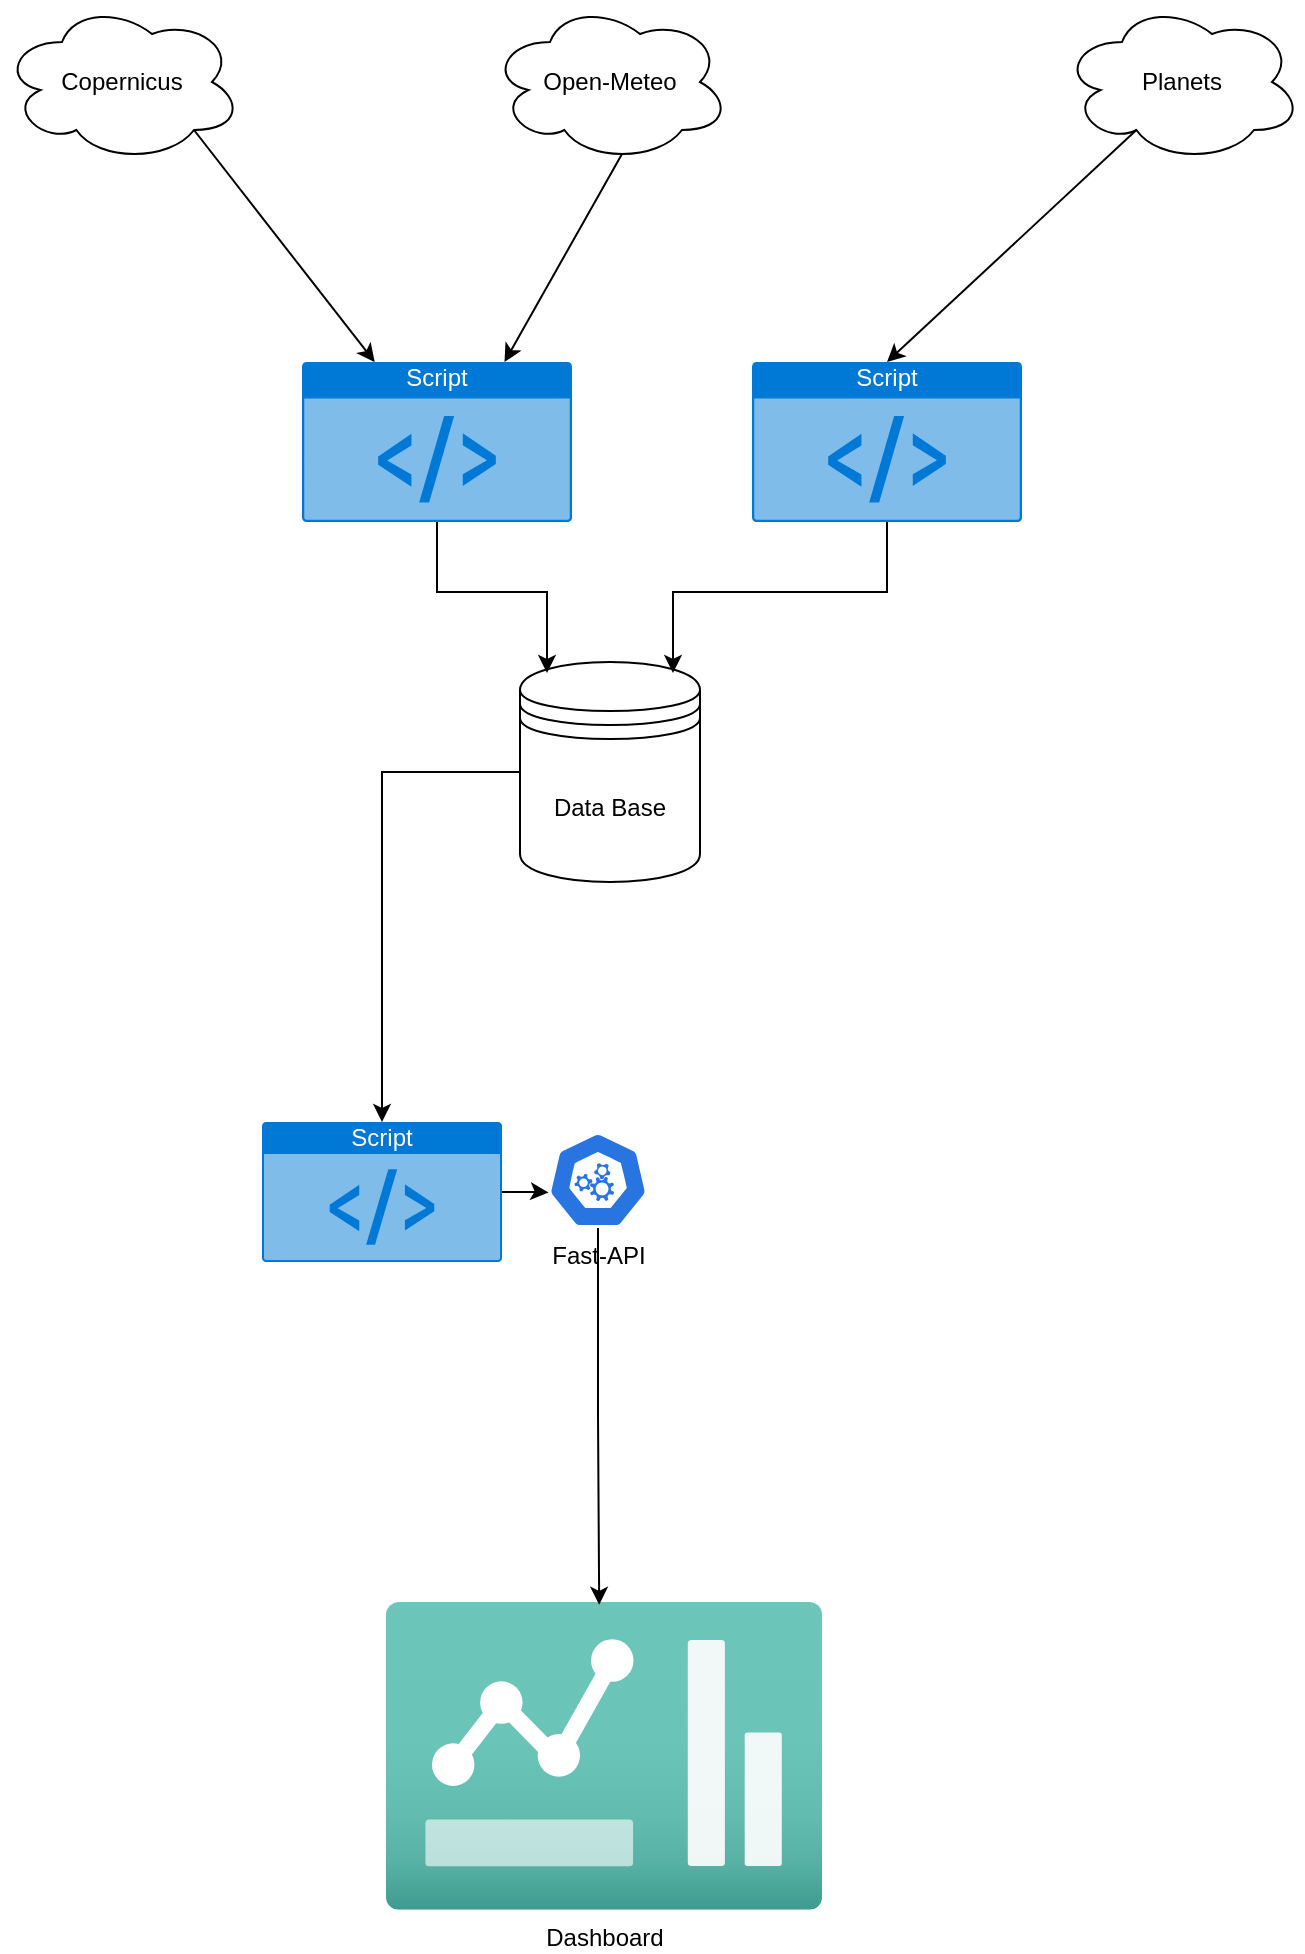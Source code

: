 <mxfile version="26.0.16">
  <diagram name="Page-1" id="UUehD9aWSnuwTe40TjLH">
    <mxGraphModel dx="1201" dy="811" grid="1" gridSize="10" guides="1" tooltips="1" connect="1" arrows="1" fold="1" page="1" pageScale="1" pageWidth="827" pageHeight="1169" math="0" shadow="0">
      <root>
        <mxCell id="0" />
        <mxCell id="1" parent="0" />
        <mxCell id="QwERv-JLXGNQ3NGBqYkT-1" value="Copernicus" style="ellipse;shape=cloud;whiteSpace=wrap;html=1;" vertex="1" parent="1">
          <mxGeometry x="110" y="40" width="120" height="80" as="geometry" />
        </mxCell>
        <mxCell id="QwERv-JLXGNQ3NGBqYkT-2" value="Open-Meteo" style="ellipse;shape=cloud;whiteSpace=wrap;html=1;" vertex="1" parent="1">
          <mxGeometry x="354" y="40" width="120" height="80" as="geometry" />
        </mxCell>
        <mxCell id="QwERv-JLXGNQ3NGBqYkT-3" value="Planets" style="ellipse;shape=cloud;whiteSpace=wrap;html=1;" vertex="1" parent="1">
          <mxGeometry x="640" y="40" width="120" height="80" as="geometry" />
        </mxCell>
        <mxCell id="QwERv-JLXGNQ3NGBqYkT-4" value="Data Base" style="shape=datastore;whiteSpace=wrap;html=1;" vertex="1" parent="1">
          <mxGeometry x="369" y="370" width="90" height="110" as="geometry" />
        </mxCell>
        <mxCell id="QwERv-JLXGNQ3NGBqYkT-6" value="" style="endArrow=classic;html=1;rounded=0;exitX=0.8;exitY=0.8;exitDx=0;exitDy=0;exitPerimeter=0;" edge="1" parent="1" source="QwERv-JLXGNQ3NGBqYkT-1" target="QwERv-JLXGNQ3NGBqYkT-20">
          <mxGeometry width="50" height="50" relative="1" as="geometry">
            <mxPoint x="390" y="320" as="sourcePoint" />
            <mxPoint x="200" y="160" as="targetPoint" />
          </mxGeometry>
        </mxCell>
        <mxCell id="QwERv-JLXGNQ3NGBqYkT-7" value="" style="endArrow=classic;html=1;rounded=0;exitX=0.55;exitY=0.95;exitDx=0;exitDy=0;exitPerimeter=0;entryX=0.75;entryY=0;entryDx=0;entryDy=0;entryPerimeter=0;" edge="1" parent="1" source="QwERv-JLXGNQ3NGBqYkT-2" target="QwERv-JLXGNQ3NGBqYkT-20">
          <mxGeometry width="50" height="50" relative="1" as="geometry">
            <mxPoint x="390" y="320" as="sourcePoint" />
            <mxPoint x="280" y="160" as="targetPoint" />
          </mxGeometry>
        </mxCell>
        <mxCell id="QwERv-JLXGNQ3NGBqYkT-8" value="" style="endArrow=classic;html=1;rounded=0;exitX=0.31;exitY=0.8;exitDx=0;exitDy=0;exitPerimeter=0;entryX=0.5;entryY=0;entryDx=0;entryDy=0;entryPerimeter=0;" edge="1" parent="1" source="QwERv-JLXGNQ3NGBqYkT-3" target="QwERv-JLXGNQ3NGBqYkT-21">
          <mxGeometry width="50" height="50" relative="1" as="geometry">
            <mxPoint x="480" y="250" as="sourcePoint" />
            <mxPoint x="620" y="170" as="targetPoint" />
          </mxGeometry>
        </mxCell>
        <mxCell id="QwERv-JLXGNQ3NGBqYkT-19" value="Dashboard" style="image;aspect=fixed;html=1;points=[];align=center;fontSize=12;image=img/lib/azure2/general/Dashboard2.svg;" vertex="1" parent="1">
          <mxGeometry x="302" y="840" width="218" height="153.88" as="geometry" />
        </mxCell>
        <mxCell id="QwERv-JLXGNQ3NGBqYkT-20" value="Script" style="html=1;whiteSpace=wrap;strokeColor=none;fillColor=#0079D6;labelPosition=center;verticalLabelPosition=middle;verticalAlign=top;align=center;fontSize=12;outlineConnect=0;spacingTop=-6;fontColor=#FFFFFF;sketch=0;shape=mxgraph.sitemap.script;" vertex="1" parent="1">
          <mxGeometry x="260" y="220" width="135" height="80" as="geometry" />
        </mxCell>
        <mxCell id="QwERv-JLXGNQ3NGBqYkT-21" value="Script" style="html=1;whiteSpace=wrap;strokeColor=none;fillColor=#0079D6;labelPosition=center;verticalLabelPosition=middle;verticalAlign=top;align=center;fontSize=12;outlineConnect=0;spacingTop=-6;fontColor=#FFFFFF;sketch=0;shape=mxgraph.sitemap.script;" vertex="1" parent="1">
          <mxGeometry x="485" y="220" width="135" height="80" as="geometry" />
        </mxCell>
        <mxCell id="QwERv-JLXGNQ3NGBqYkT-22" style="edgeStyle=orthogonalEdgeStyle;rounded=0;orthogonalLoop=1;jettySize=auto;html=1;entryX=0.15;entryY=0.05;entryDx=0;entryDy=0;entryPerimeter=0;" edge="1" parent="1" source="QwERv-JLXGNQ3NGBqYkT-20" target="QwERv-JLXGNQ3NGBqYkT-4">
          <mxGeometry relative="1" as="geometry" />
        </mxCell>
        <mxCell id="QwERv-JLXGNQ3NGBqYkT-23" style="edgeStyle=orthogonalEdgeStyle;rounded=0;orthogonalLoop=1;jettySize=auto;html=1;entryX=0.85;entryY=0.05;entryDx=0;entryDy=0;entryPerimeter=0;exitX=0.5;exitY=1;exitDx=0;exitDy=0;exitPerimeter=0;" edge="1" parent="1" source="QwERv-JLXGNQ3NGBqYkT-21" target="QwERv-JLXGNQ3NGBqYkT-4">
          <mxGeometry relative="1" as="geometry" />
        </mxCell>
        <mxCell id="QwERv-JLXGNQ3NGBqYkT-26" value="" style="group" vertex="1" connectable="0" parent="1">
          <mxGeometry x="240" y="600" width="193" height="70" as="geometry" />
        </mxCell>
        <mxCell id="QwERv-JLXGNQ3NGBqYkT-16" value="Fast-API" style="aspect=fixed;sketch=0;html=1;dashed=0;whitespace=wrap;verticalLabelPosition=bottom;verticalAlign=top;fillColor=#2875E2;strokeColor=#ffffff;points=[[0.005,0.63,0],[0.1,0.2,0],[0.9,0.2,0],[0.5,0,0],[0.995,0.63,0],[0.72,0.99,0],[0.5,1,0],[0.28,0.99,0]];shape=mxgraph.kubernetes.icon2;prIcon=api" vertex="1" parent="QwERv-JLXGNQ3NGBqYkT-26">
          <mxGeometry x="143" y="5" width="50" height="48" as="geometry" />
        </mxCell>
        <mxCell id="QwERv-JLXGNQ3NGBqYkT-24" value="Script" style="html=1;whiteSpace=wrap;strokeColor=none;fillColor=#0079D6;labelPosition=center;verticalLabelPosition=middle;verticalAlign=top;align=center;fontSize=12;outlineConnect=0;spacingTop=-6;fontColor=#FFFFFF;sketch=0;shape=mxgraph.sitemap.script;" vertex="1" parent="QwERv-JLXGNQ3NGBqYkT-26">
          <mxGeometry width="120" height="70" as="geometry" />
        </mxCell>
        <mxCell id="QwERv-JLXGNQ3NGBqYkT-25" style="edgeStyle=orthogonalEdgeStyle;rounded=0;orthogonalLoop=1;jettySize=auto;html=1;entryX=0.005;entryY=0.63;entryDx=0;entryDy=0;entryPerimeter=0;" edge="1" parent="QwERv-JLXGNQ3NGBqYkT-26" source="QwERv-JLXGNQ3NGBqYkT-24" target="QwERv-JLXGNQ3NGBqYkT-16">
          <mxGeometry relative="1" as="geometry" />
        </mxCell>
        <mxCell id="QwERv-JLXGNQ3NGBqYkT-27" style="edgeStyle=orthogonalEdgeStyle;rounded=0;orthogonalLoop=1;jettySize=auto;html=1;entryX=0.5;entryY=0;entryDx=0;entryDy=0;entryPerimeter=0;" edge="1" parent="1" source="QwERv-JLXGNQ3NGBqYkT-4" target="QwERv-JLXGNQ3NGBqYkT-24">
          <mxGeometry relative="1" as="geometry" />
        </mxCell>
        <mxCell id="QwERv-JLXGNQ3NGBqYkT-28" style="edgeStyle=orthogonalEdgeStyle;rounded=0;orthogonalLoop=1;jettySize=auto;html=1;entryX=0.489;entryY=0.009;entryDx=0;entryDy=0;entryPerimeter=0;" edge="1" parent="1" source="QwERv-JLXGNQ3NGBqYkT-16" target="QwERv-JLXGNQ3NGBqYkT-19">
          <mxGeometry relative="1" as="geometry" />
        </mxCell>
      </root>
    </mxGraphModel>
  </diagram>
</mxfile>
